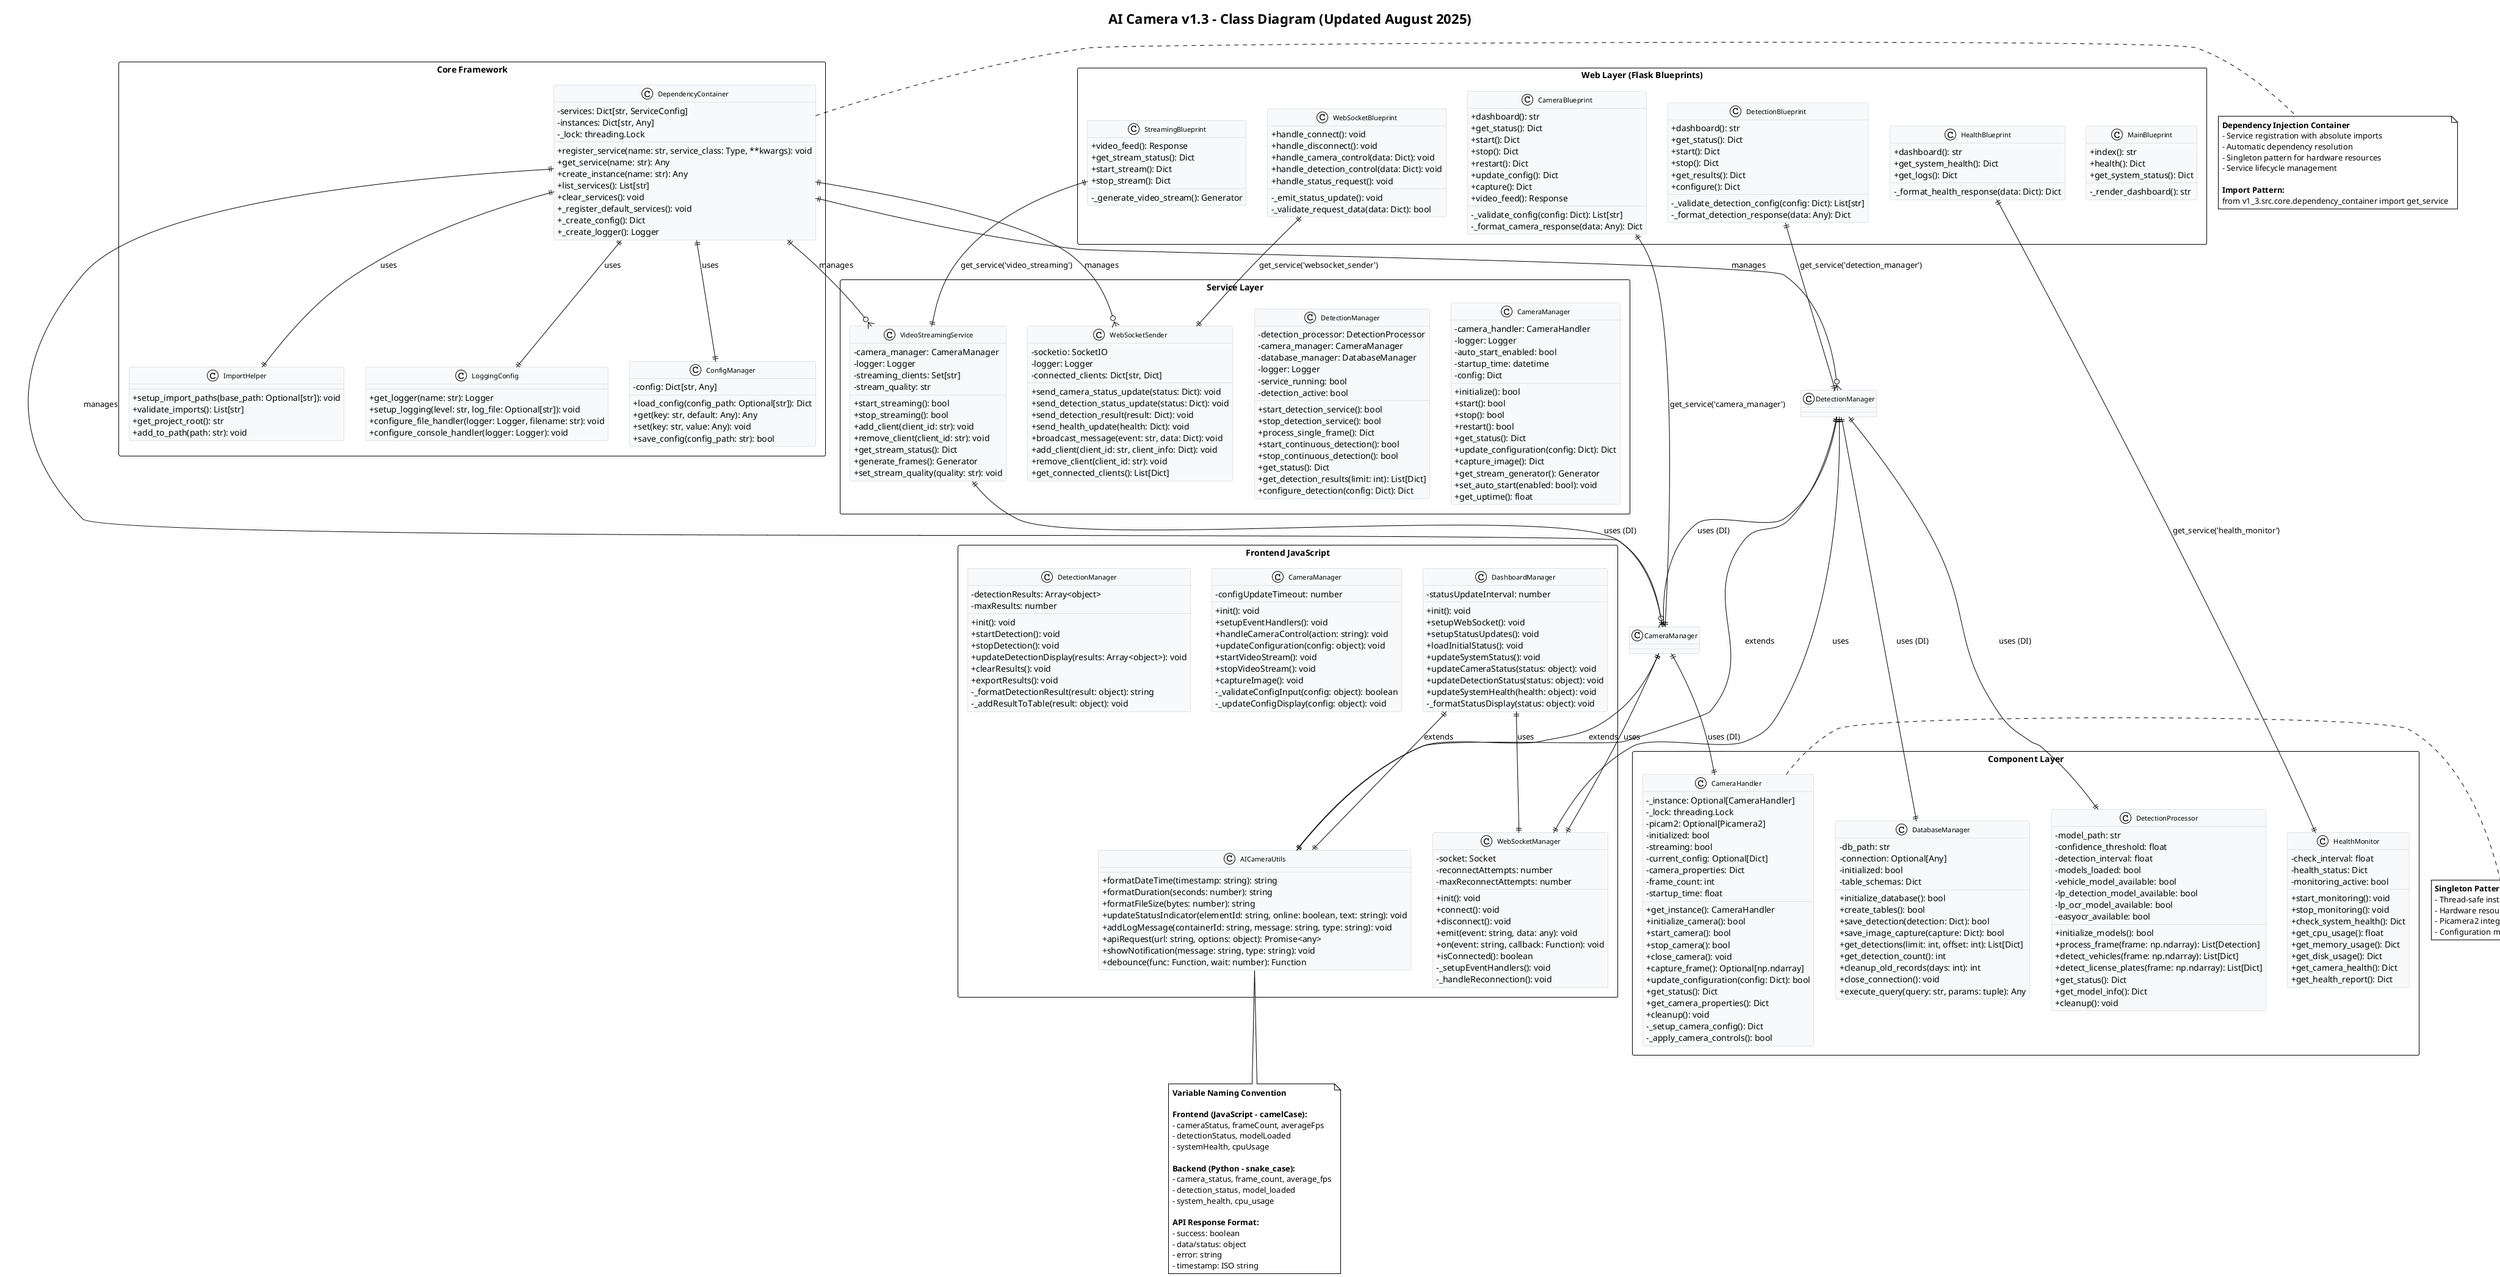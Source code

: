 @startuml AI_Camera_v1_3_Class_Diagram

!theme plain
skinparam classAttributeIconSize 0
skinparam classFontSize 11
skinparam classFontName Arial
skinparam backgroundColor #FEFEFE
skinparam classBackgroundColor #F8F9FA
skinparam classBorderColor #DEE2E6

title AI Camera v1.3 - Class Diagram (Updated August 2025)

' Core Framework Package
package "Core Framework" <<Rectangle>> {
    class DependencyContainer {
        - services: Dict[str, ServiceConfig]
        - instances: Dict[str, Any]
        - _lock: threading.Lock
        --
        + register_service(name: str, service_class: Type, **kwargs): void
        + get_service(name: str): Any
        + create_instance(name: str): Any
        + list_services(): List[str]
        + clear_services(): void
        + _register_default_services(): void
        + _create_config(): Dict
        + _create_logger(): Logger
    }
    
    class ImportHelper {
        + setup_import_paths(base_path: Optional[str]): void
        + validate_imports(): List[str]
        + get_project_root(): str
        + add_to_path(path: str): void
    }
    
    class LoggingConfig {
        + get_logger(name: str): Logger
        + setup_logging(level: str, log_file: Optional[str]): void
        + configure_file_handler(logger: Logger, filename: str): void
        + configure_console_handler(logger: Logger): void
    }
    
    class ConfigManager {
        - config: Dict[str, Any]
        --
        + load_config(config_path: Optional[str]): Dict
        + get(key: str, default: Any): Any
        + set(key: str, value: Any): void
        + save_config(config_path: str): bool
    }
}

' Component Layer Package
package "Component Layer" <<Rectangle>> {
    class CameraHandler {
        - _instance: Optional[CameraHandler]
        - _lock: threading.Lock
        - picam2: Optional[Picamera2]
        - initialized: bool
        - streaming: bool
        - current_config: Optional[Dict]
        - camera_properties: Dict
        - frame_count: int
        - startup_time: float
        --
        + get_instance(): CameraHandler
        + initialize_camera(): bool
        + start_camera(): bool
        + stop_camera(): bool
        + close_camera(): void
        + capture_frame(): Optional[np.ndarray]
        + update_configuration(config: Dict): bool
        + get_status(): Dict
        + get_camera_properties(): Dict
        + cleanup(): void
        - _setup_camera_config(): Dict
        - _apply_camera_controls(): bool
    }
    
    class DetectionProcessor {
        - model_path: str
        - confidence_threshold: float
        - detection_interval: float
        - models_loaded: bool
        - vehicle_model_available: bool
        - lp_detection_model_available: bool
        - lp_ocr_model_available: bool
        - easyocr_available: bool
        --
        + initialize_models(): bool
        + process_frame(frame: np.ndarray): List[Detection]
        + detect_vehicles(frame: np.ndarray): List[Dict]
        + detect_license_plates(frame: np.ndarray): List[Dict]
        + get_status(): Dict
        + get_model_info(): Dict
        + cleanup(): void
    }
    
    class HealthMonitor {
        - check_interval: float
        - health_status: Dict
        - monitoring_active: bool
        --
        + start_monitoring(): void
        + stop_monitoring(): void
        + check_system_health(): Dict
        + get_cpu_usage(): float
        + get_memory_usage(): Dict
        + get_disk_usage(): Dict
        + get_camera_health(): Dict
        + get_health_report(): Dict
    }
    
    class DatabaseManager {
        - db_path: str
        - connection: Optional[Any]
        - initialized: bool
        - table_schemas: Dict
        --
        + initialize_database(): bool
        + create_tables(): bool
        + save_detection(detection: Dict): bool
        + save_image_capture(capture: Dict): bool
        + get_detections(limit: int, offset: int): List[Dict]
        + get_detection_count(): int
        + cleanup_old_records(days: int): int
        + close_connection(): void
        + execute_query(query: str, params: tuple): Any
    }
}

' Service Layer Package
package "Service Layer" <<Rectangle>> {
    class CameraManager {
        - camera_handler: CameraHandler
        - logger: Logger
        - auto_start_enabled: bool
        - startup_time: datetime
        - config: Dict
        --
        + initialize(): bool
        + start(): bool
        + stop(): bool
        + restart(): bool
        + get_status(): Dict
        + update_configuration(config: Dict): Dict
        + capture_image(): Dict
        + get_stream_generator(): Generator
        + set_auto_start(enabled: bool): void
        + get_uptime(): float
    }
    
    class DetectionManager {
        - detection_processor: DetectionProcessor
        - camera_manager: CameraManager
        - database_manager: DatabaseManager
        - logger: Logger
        - service_running: bool
        - detection_active: bool
        --
        + start_detection_service(): bool
        + stop_detection_service(): bool
        + process_single_frame(): Dict
        + start_continuous_detection(): bool
        + stop_continuous_detection(): bool
        + get_status(): Dict
        + get_detection_results(limit: int): List[Dict]
        + configure_detection(config: Dict): Dict
    }
    
    class VideoStreamingService {
        - camera_manager: CameraManager
        - logger: Logger
        - streaming_clients: Set[str]
        - stream_quality: str
        --
        + start_streaming(): bool
        + stop_streaming(): bool
        + add_client(client_id: str): void
        + remove_client(client_id: str): void
        + get_stream_status(): Dict
        + generate_frames(): Generator
        + set_stream_quality(quality: str): void
    }
    
    class WebSocketSender {
        - socketio: SocketIO
        - logger: Logger
        - connected_clients: Dict[str, Dict]
        --
        + send_camera_status_update(status: Dict): void
        + send_detection_status_update(status: Dict): void
        + send_detection_result(result: Dict): void
        + send_health_update(health: Dict): void
        + broadcast_message(event: str, data: Dict): void
        + add_client(client_id: str, client_info: Dict): void
        + remove_client(client_id: str): void
        + get_connected_clients(): List[Dict]
    }
}

' Web Layer Package
package "Web Layer (Flask Blueprints)" <<Rectangle>> {
    class MainBlueprint {
        + index(): str
        + health(): Dict
        + get_system_status(): Dict
        --
        - _render_dashboard(): str
    }
    
    class CameraBlueprint {
        + dashboard(): str
        + get_status(): Dict
        + start(): Dict
        + stop(): Dict
        + restart(): Dict
        + update_config(): Dict
        + capture(): Dict
        + video_feed(): Response
        --
        - _validate_config(config: Dict): List[str]
        - _format_camera_response(data: Any): Dict
    }
    
    class DetectionBlueprint {
        + dashboard(): str
        + get_status(): Dict
        + start(): Dict
        + stop(): Dict
        + get_results(): Dict
        + configure(): Dict
        --
        - _validate_detection_config(config: Dict): List[str]
        - _format_detection_response(data: Any): Dict
    }
    
    class HealthBlueprint {
        + dashboard(): str
        + get_system_health(): Dict
        + get_logs(): Dict
        --
        - _format_health_response(data: Dict): Dict
    }
    
    class StreamingBlueprint {
        + video_feed(): Response
        + get_stream_status(): Dict
        + start_stream(): Dict
        + stop_stream(): Dict
        --
        - _generate_video_stream(): Generator
    }
    
    class WebSocketBlueprint {
        + handle_connect(): void
        + handle_disconnect(): void
        + handle_camera_control(data: Dict): void
        + handle_detection_control(data: Dict): void
        + handle_status_request(): void
        --
        - _emit_status_update(): void
        - _validate_request_data(data: Dict): bool
    }
}

' JavaScript Frontend Classes
package "Frontend JavaScript" <<Rectangle>> {
    class AICameraUtils {
        + formatDateTime(timestamp: string): string
        + formatDuration(seconds: number): string
        + formatFileSize(bytes: number): string
        + updateStatusIndicator(elementId: string, online: boolean, text: string): void
        + addLogMessage(containerId: string, message: string, type: string): void
        + apiRequest(url: string, options: object): Promise<any>
        + showNotification(message: string, type: string): void
        + debounce(func: Function, wait: number): Function
    }
    
    class WebSocketManager {
        - socket: Socket
        - reconnectAttempts: number
        - maxReconnectAttempts: number
        --
        + init(): void
        + connect(): void
        + disconnect(): void
        + emit(event: string, data: any): void
        + on(event: string, callback: Function): void
        + isConnected(): boolean
        - _setupEventHandlers(): void
        - _handleReconnection(): void
    }
    
    class DashboardManager {
        - statusUpdateInterval: number
        --
        + init(): void
        + setupWebSocket(): void
        + setupStatusUpdates(): void
        + loadInitialStatus(): void
        + updateSystemStatus(): void
        + updateCameraStatus(status: object): void
        + updateDetectionStatus(status: object): void
        + updateSystemHealth(health: object): void
        - _formatStatusDisplay(status: object): void
    }
    
    class CameraManager {
        - configUpdateTimeout: number
        --
        + init(): void
        + setupEventHandlers(): void
        + handleCameraControl(action: string): void
        + updateConfiguration(config: object): void
        + startVideoStream(): void
        + stopVideoStream(): void
        + captureImage(): void
        - _validateConfigInput(config: object): boolean
        - _updateConfigDisplay(config: object): void
    }
    
    class DetectionManager {
        - detectionResults: Array<object>
        - maxResults: number
        --
        + init(): void
        + startDetection(): void
        + stopDetection(): void
        + updateDetectionDisplay(results: Array<object>): void
        + clearResults(): void
        + exportResults(): void
        - _formatDetectionResult(result: object): string
        - _addResultToTable(result: object): void
    }
}

' Dependency Relationships
DependencyContainer ||--o{ CameraManager : "manages"
DependencyContainer ||--o{ DetectionManager : "manages"
DependencyContainer ||--o{ VideoStreamingService : "manages"
DependencyContainer ||--o{ WebSocketSender : "manages"
DependencyContainer ||--|| ImportHelper : "uses"
DependencyContainer ||--|| LoggingConfig : "uses"
DependencyContainer ||--|| ConfigManager : "uses"

' Service to Component Dependencies
CameraManager ||--|| CameraHandler : "uses (DI)"
DetectionManager ||--|| DetectionProcessor : "uses (DI)"
DetectionManager ||--|| CameraManager : "uses (DI)"
DetectionManager ||--|| DatabaseManager : "uses (DI)"
VideoStreamingService ||--|| CameraManager : "uses (DI)"

' Web to Service Dependencies  
CameraBlueprint ||--|| CameraManager : "get_service('camera_manager')"
DetectionBlueprint ||--|| DetectionManager : "get_service('detection_manager')"
HealthBlueprint ||--|| HealthMonitor : "get_service('health_monitor')"
StreamingBlueprint ||--|| VideoStreamingService : "get_service('video_streaming')"
WebSocketBlueprint ||--|| WebSocketSender : "get_service('websocket_sender')"

' Frontend Dependencies
DashboardManager ||--|| AICameraUtils : "extends"
DashboardManager ||--|| WebSocketManager : "uses"
CameraManager ||--|| AICameraUtils : "extends"
CameraManager ||--|| WebSocketManager : "uses"
DetectionManager ||--|| AICameraUtils : "extends"
DetectionManager ||--|| WebSocketManager : "uses"

note right of DependencyContainer
  **Dependency Injection Container**
  - Service registration with absolute imports
  - Automatic dependency resolution
  - Singleton pattern for hardware resources
  - Service lifecycle management
  
  **Import Pattern:**
  from v1_3.src.core.dependency_container import get_service
end note

note right of CameraHandler
  **Singleton Pattern Implementation**
  - Thread-safe instance creation
  - Hardware resource protection
  - Picamera2 integration
  - Configuration management
end note

note bottom of AICameraUtils
  **Variable Naming Convention**
  
  **Frontend (JavaScript - camelCase):**
  - cameraStatus, frameCount, averageFps
  - detectionStatus, modelLoaded
  - systemHealth, cpuUsage
  
  **Backend (Python - snake_case):**
  - camera_status, frame_count, average_fps
  - detection_status, model_loaded  
  - system_health, cpu_usage
  
  **API Response Format:**
  - success: boolean
  - data/status: object
  - error: string
  - timestamp: ISO string
end note

@enduml